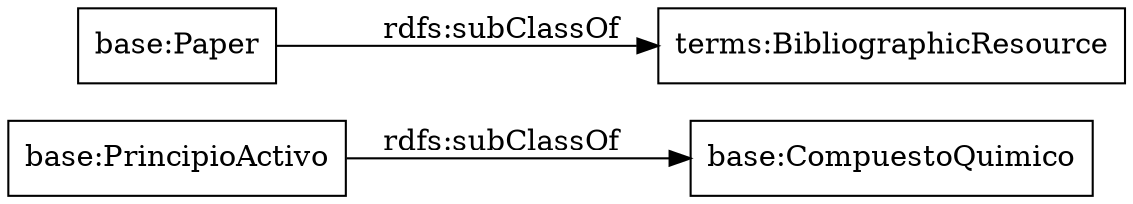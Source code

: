digraph ar2dtool_diagram { 
rankdir=LR;
size="1000"
node [shape = rectangle, color="black"]; "base:PrincipioActivo" "base:Paper" "terms:BibliographicResource" "base:CompuestoQuimico" ; /*classes style*/
	"base:Paper" -> "terms:BibliographicResource" [ label = "rdfs:subClassOf" ];
	"base:PrincipioActivo" -> "base:CompuestoQuimico" [ label = "rdfs:subClassOf" ];

}
